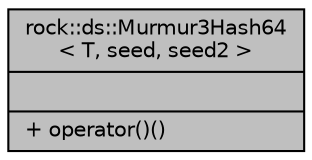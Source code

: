 digraph "rock::ds::Murmur3Hash64&lt; T, seed, seed2 &gt;"
{
 // LATEX_PDF_SIZE
  edge [fontname="Helvetica",fontsize="10",labelfontname="Helvetica",labelfontsize="10"];
  node [fontname="Helvetica",fontsize="10",shape=record];
  Node1 [label="{rock::ds::Murmur3Hash64\l\< T, seed, seed2 \>\n||+ operator()()\l}",height=0.2,width=0.4,color="black", fillcolor="grey75", style="filled", fontcolor="black",tooltip=" "];
}
